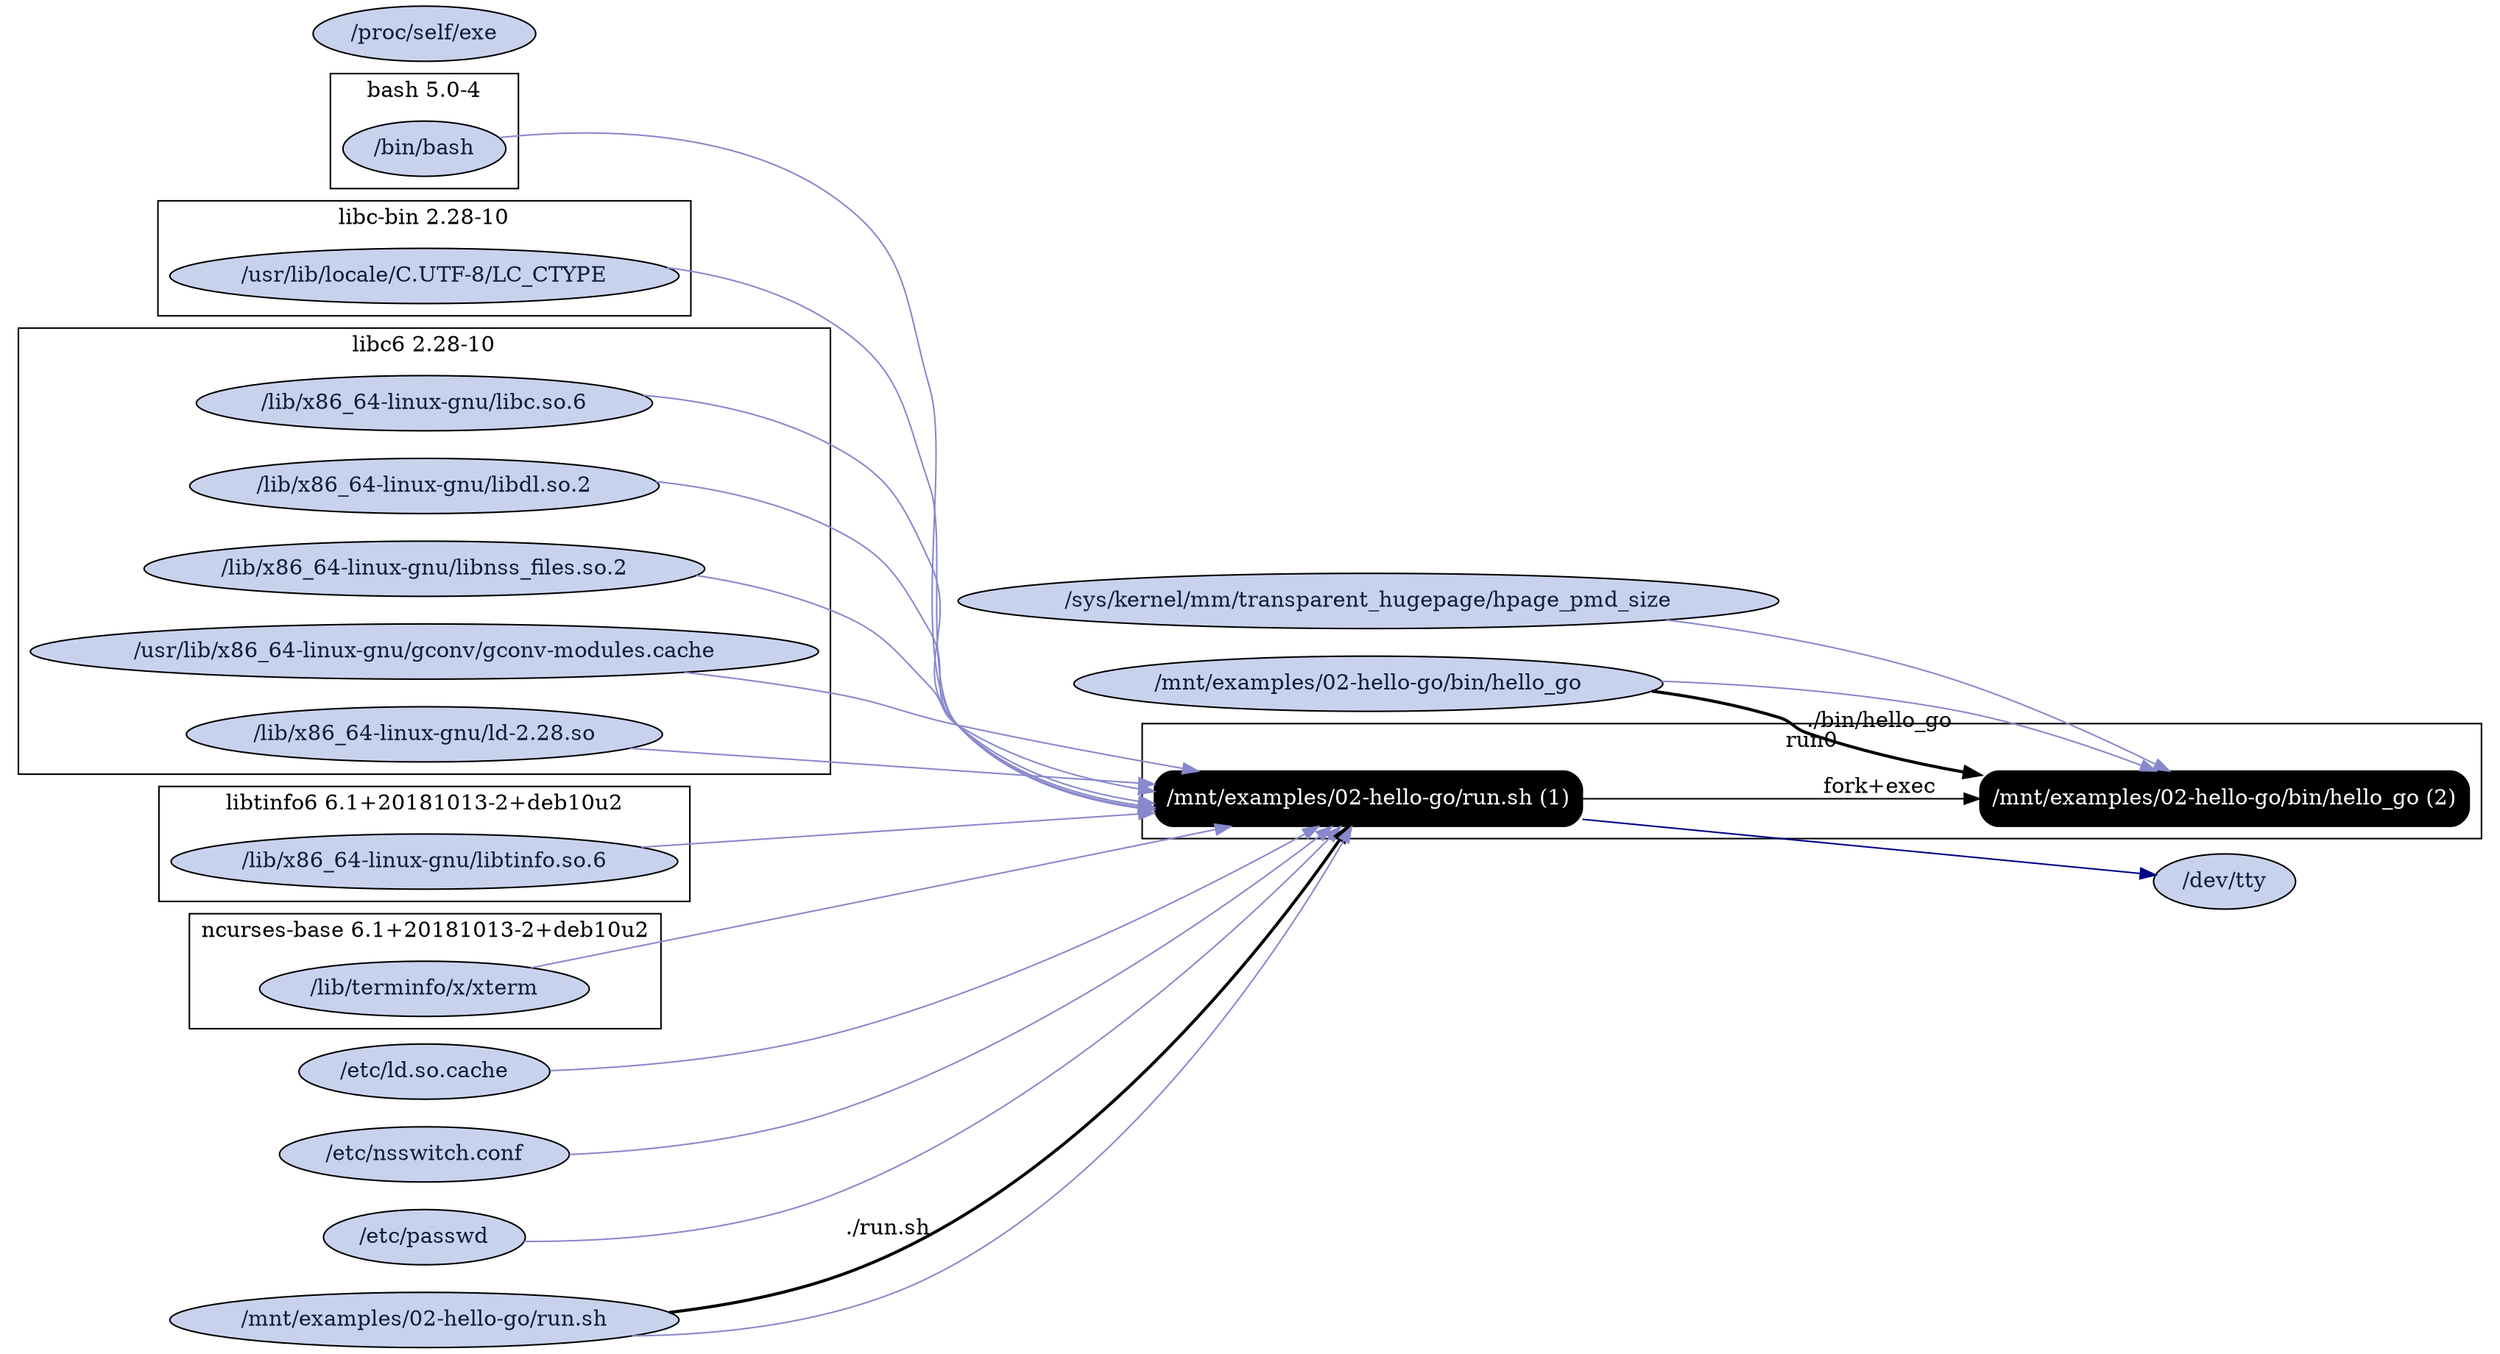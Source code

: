digraph G {
    rankdir=LR;

    /* programs */
    node [shape=box fontcolor=white fillcolor=black style="filled,rounded"];
    subgraph cluster_run0 {
        label="run0";
        prog0 [label="/mnt/examples/02-hello-go/run.sh (1)"];
        prog1 [label="/mnt/examples/02-hello-go/bin/hello_go (2)"];
        prog0 -> prog1 [label="fork+exec"];
    }

    node [shape=ellipse fontcolor="#131C39" fillcolor="#C9D2ED"];

    /* system packages */
    subgraph cluster_pkg0 {
        label="bash 5.0-4";
        "/bin/bash";
    }
    subgraph cluster_pkg1 {
        label="libc-bin 2.28-10";
        "/usr/lib/locale/C.UTF-8/LC_CTYPE";
    }
    subgraph cluster_pkg2 {
        label="libc6 2.28-10";
        "/lib/x86_64-linux-gnu/ld-2.28.so";
        "/lib/x86_64-linux-gnu/libc.so.6";
        "/lib/x86_64-linux-gnu/libdl.so.2";
        "/lib/x86_64-linux-gnu/libnss_files.so.2";
        "/usr/lib/x86_64-linux-gnu/gconv/gconv-modules.cache";
    }
    subgraph cluster_pkg3 {
        label="libtinfo6 6.1+20181013-2+deb10u2";
        "/lib/x86_64-linux-gnu/libtinfo.so.6";
    }
    subgraph cluster_pkg4 {
        label="ncurses-base 6.1+20181013-2+deb10u2";
        "/lib/terminfo/x/xterm";
    }

    /* other files */
    "/dev/tty";
    "/etc/ld.so.cache";
    "/etc/nsswitch.conf";
    "/etc/passwd";
    "/mnt/examples/02-hello-go/bin/hello_go";
    "/mnt/examples/02-hello-go/run.sh";
    "/proc/self/exe";
    "/sys/kernel/mm/transparent_hugepage/hpage_pmd_size";

    "/mnt/examples/02-hello-go/run.sh" -> prog0 [style=bold, label="./run.sh"];
    "/bin/bash" -> prog0 [color="#8888CC"];
    "/lib/x86_64-linux-gnu/ld-2.28.so" -> prog0 [color="#8888CC"];
    "/etc/ld.so.cache" -> prog0 [color="#8888CC"];
    "/lib/x86_64-linux-gnu/libtinfo.so.6" -> prog0 [color="#8888CC"];
    "/lib/x86_64-linux-gnu/libdl.so.2" -> prog0 [color="#8888CC"];
    "/lib/x86_64-linux-gnu/libc.so.6" -> prog0 [color="#8888CC"];
    prog0 -> "/dev/tty" [color="#000088"];
    "/usr/lib/locale/C.UTF-8/LC_CTYPE" -> prog0 [color="#8888CC"];
    "/usr/lib/x86_64-linux-gnu/gconv/gconv-modules.cache" -> prog0 [color="#8888CC"];
    "/etc/nsswitch.conf" -> prog0 [color="#8888CC"];
    "/lib/x86_64-linux-gnu/libnss_files.so.2" -> prog0 [color="#8888CC"];
    "/etc/passwd" -> prog0 [color="#8888CC"];
    "/mnt/examples/02-hello-go/run.sh" -> prog0 [color="#8888CC"];
    "/mnt/examples/02-hello-go/bin/hello_go" -> prog1 [style=bold, label="./bin/hello_go"];
    "/mnt/examples/02-hello-go/bin/hello_go" -> prog1 [color="#8888CC"];
    "/sys/kernel/mm/transparent_hugepage/hpage_pmd_size" -> prog1 [color="#8888CC"];
    "/lib/terminfo/x/xterm" -> prog0 [color="#8888CC"];
}
